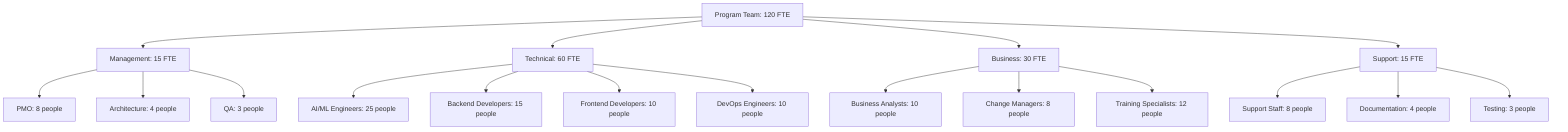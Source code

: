 graph TD
    A[Program Team: 120 FTE] --> B[Management: 15 FTE]
    A --> C[Technical: 60 FTE]
    A --> D[Business: 30 FTE]
    A --> E[Support: 15 FTE]
    
    B --> B1[PMO: 8 people]
    B --> B2[Architecture: 4 people]
    B --> B3[QA: 3 people]
    
    C --> C1[AI/ML Engineers: 25 people]
    C --> C2[Backend Developers: 15 people]
    C --> C3[Frontend Developers: 10 people]
    C --> C4[DevOps Engineers: 10 people]
    
    D --> D1[Business Analysts: 10 people]
    D --> D2[Change Managers: 8 people]
    D --> D3[Training Specialists: 12 people]
    
    E --> E1[Support Staff: 8 people]
    E --> E2[Documentation: 4 people]
    E --> E3[Testing: 3 people]